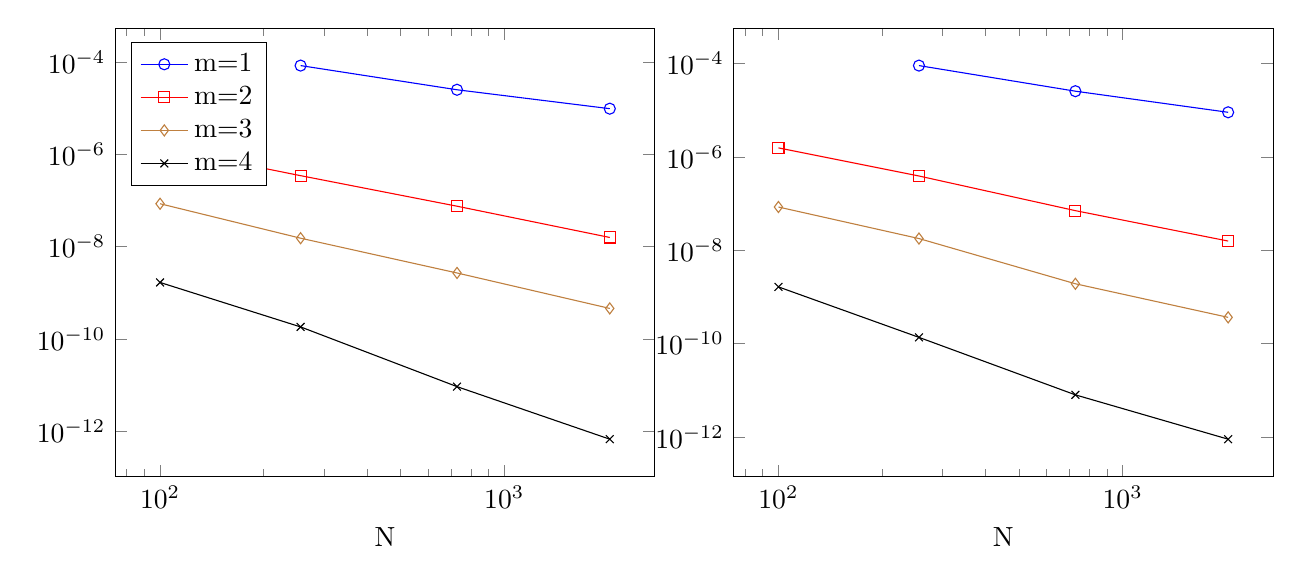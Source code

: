 \begin{tikzpicture}
\begin{groupplot}[ymin={0}, group style={group size={2 by 1}}]
    \nextgroupplot[xmode={log}, ymode={log}, xlabel={N}, legend pos={north west}]
    \addplot[color={blue}, mark={o}, mark options={solid}]
        table[row sep={\\}]
        {
            \\
            100.0  0.0  \\
            256.0  8.273e-5  \\
            729.0  2.479e-5  \\
            2025.0  9.659e-6  \\
        }
        ;
    \addlegendentry {m=1}
    \addplot[color={red}, mark={square}, mark options={solid}]
        table[row sep={\\}]
        {
            \\
            100.0  1.393e-6  \\
            256.0  3.427e-7  \\
            729.0  7.475e-8  \\
            2025.0  1.574e-8  \\
        }
        ;
    \addlegendentry {m=2}
    \addplot[color={brown}, mark={diamond}, mark options={solid}]
        table[row sep={\\}]
        {
            \\
            100.0  8.454e-8  \\
            256.0  1.517e-8  \\
            729.0  2.68e-9  \\
            2025.0  4.578e-10  \\
        }
        ;
    \addlegendentry {m=3}
    \addplot[color={black}, mark={x}, mark options={solid}]
        table[row sep={\\}]
        {
            \\
            100.0  1.671e-9  \\
            256.0  1.821e-10  \\
            729.0  9.282e-12  \\
            2025.0  6.758e-13  \\
        }
        ;
    \addlegendentry {m=4}
    \nextgroupplot[xmode={log}, ymode={log}, xlabel={N}, legend pos={north west}]
    \addplot[color={blue}, mark={o}, mark options={solid}]
        table[row sep={\\}]
        {
            \\
            100.0  0.0  \\
            256.0  8.982e-5  \\
            729.0  2.542e-5  \\
            2025.0  8.984e-6  \\
        }
        ;
    \addplot[color={red}, mark={square}, mark options={solid}]
        table[row sep={\\}]
        {
            \\
            100.0  1.553e-6  \\
            256.0  3.884e-7  \\
            729.0  7.036e-8  \\
            2025.0  1.572e-8  \\
        }
        ;
    \addplot[color={brown}, mark={diamond}, mark options={solid}]
        table[row sep={\\}]
        {
            \\
            100.0  8.418e-8  \\
            256.0  1.778e-8  \\
            729.0  1.913e-9  \\
            2025.0  3.654e-10  \\
        }
        ;
    \addplot[color={black}, mark={x}, mark options={solid}]
        table[row sep={\\}]
        {
            \\
            100.0  1.64e-9  \\
            256.0  1.362e-10  \\
            729.0  8.0e-12  \\
            2025.0  8.994e-13  \\
        }
        ;
\end{groupplot}
\end{tikzpicture}
